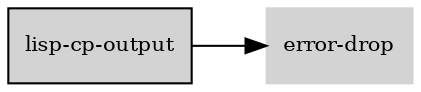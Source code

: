 digraph "lisp_cp_output_subgraph" {
  rankdir=LR;
  node [shape=box, style=filled, fontsize=10, color=lightgray, fontcolor=black, fillcolor=lightgray];
  "lisp-cp-output" [color=black, fontcolor=black, fillcolor=lightgray];
  edge [fontsize=8];
  "lisp-cp-output" -> "error-drop";
}
